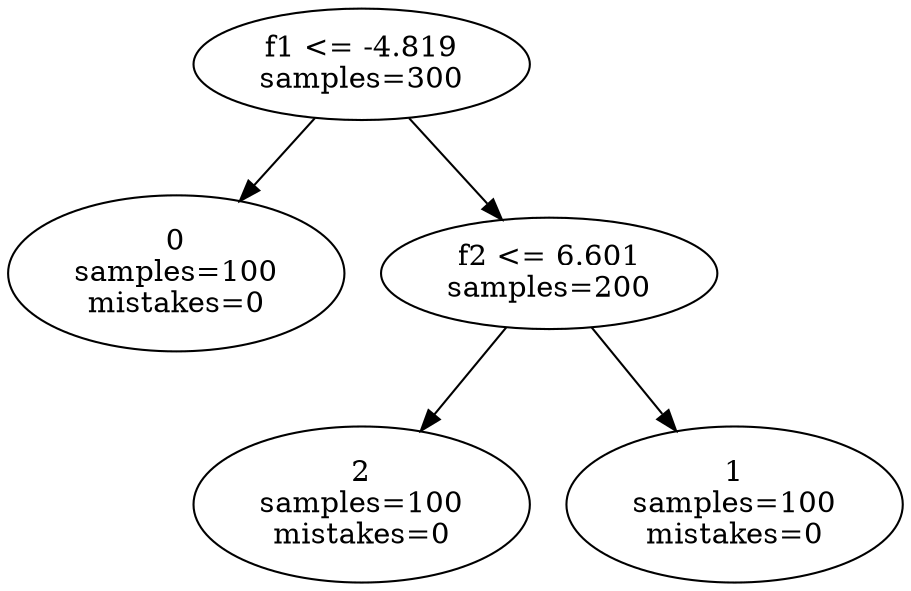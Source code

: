 digraph ClusteringTree {
n_0 [label="f1 <= -4.819
samples=\300"];
n_1 [label="0
samples=\100
mistakes=\0"];
n_2 [label="f2 <= 6.601
samples=\200"];
n_3 [label="2
samples=\100
mistakes=\0"];
n_4 [label="1
samples=\100
mistakes=\0"];
n_0 -> n_1;
n_0 -> n_2;
n_2 -> n_3;
n_2 -> n_4;
}
